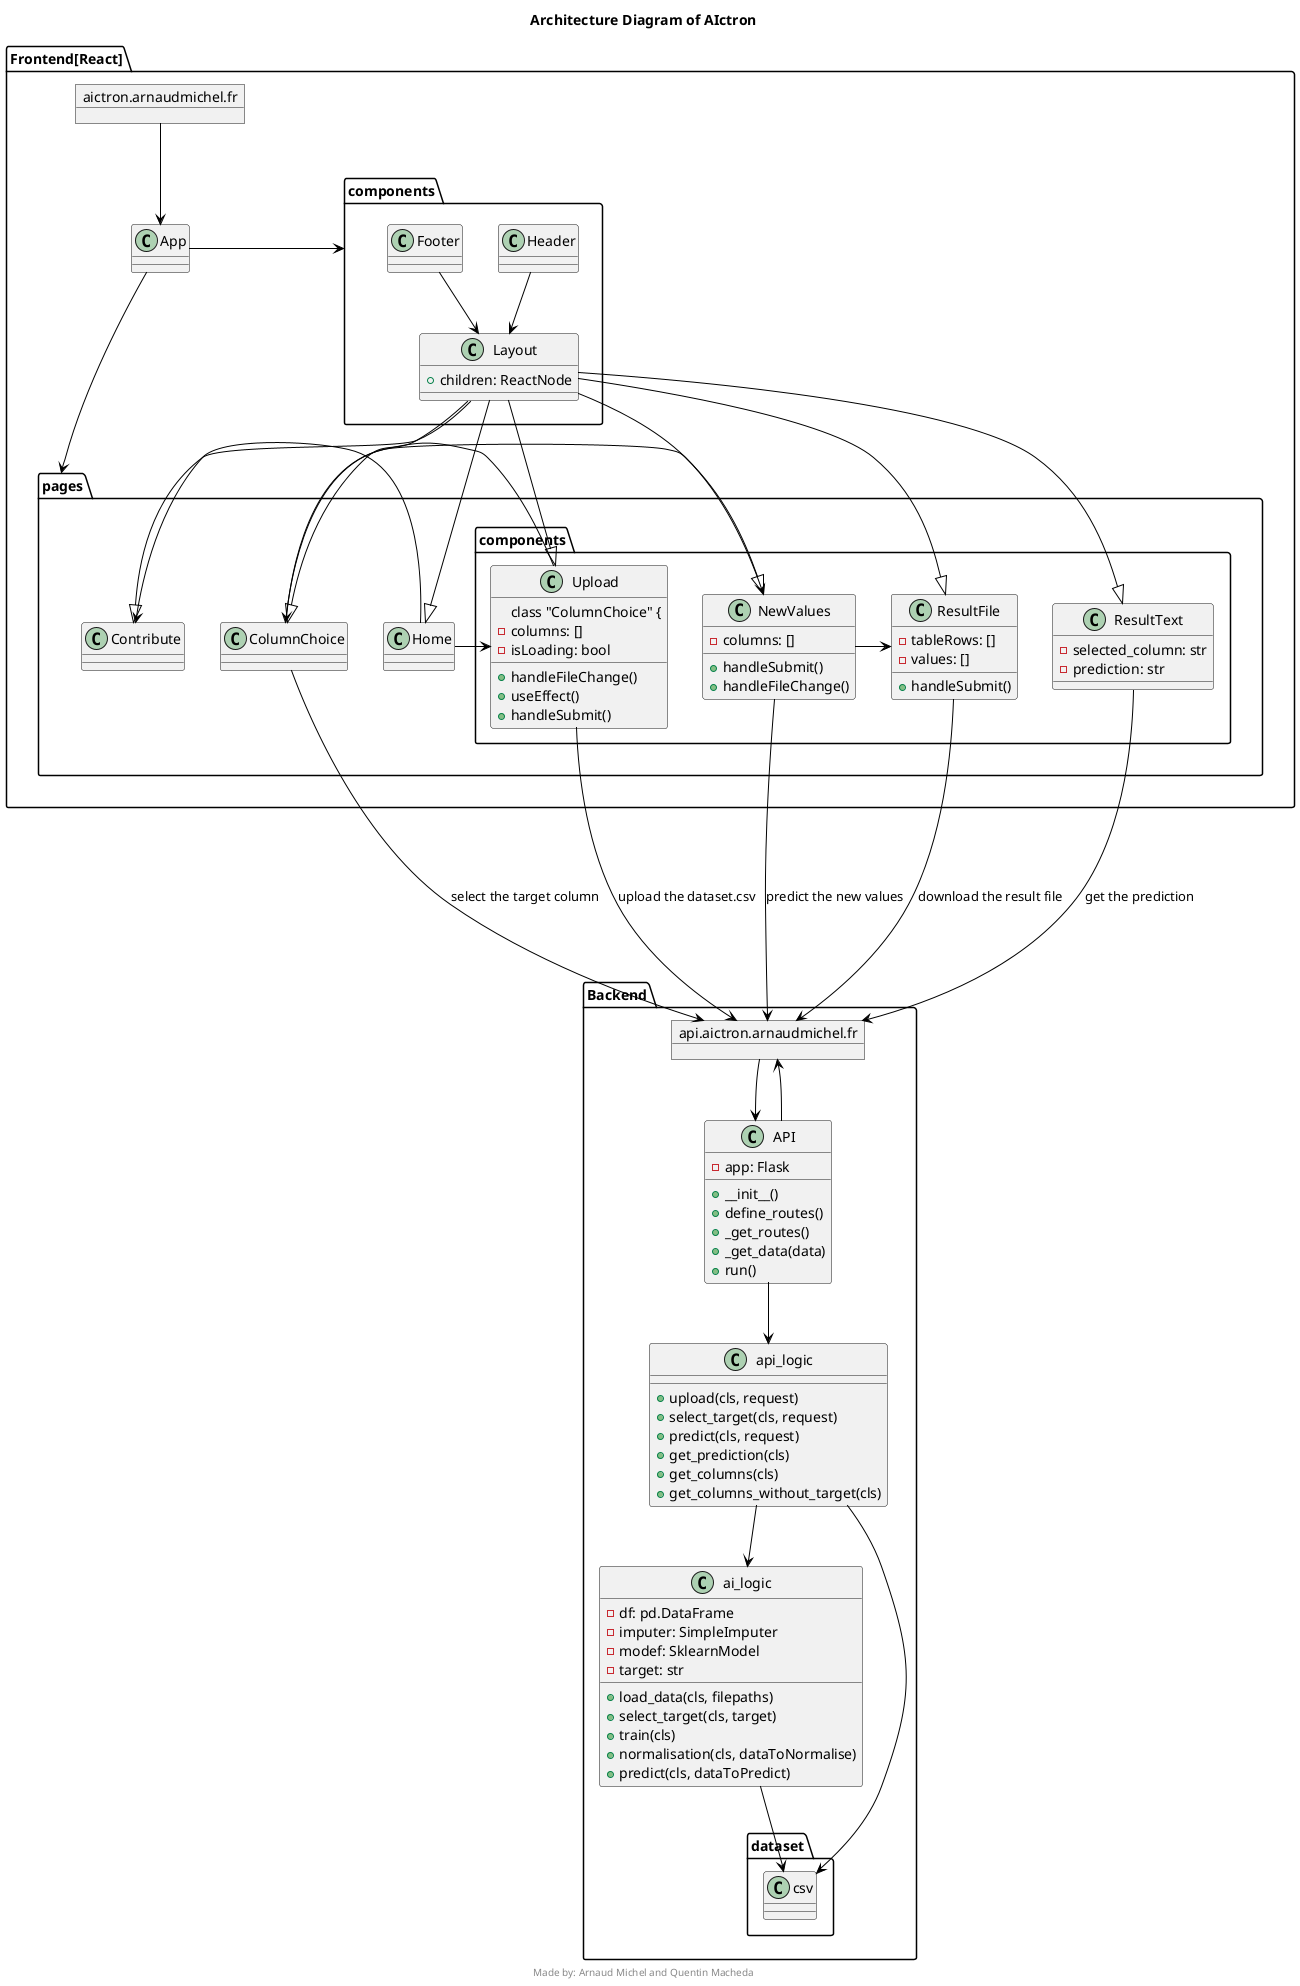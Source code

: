 @startuml

title Architecture Diagram of AIctron

skinparam component {
    BackgroundColor White
    BorderColor Black
    ArrowColor Black
}

package "Backend" {
    object "api.aictron.arnaudmichel.fr" as api_dns

    class "API" {
        - app: Flask
        + __init__()
        + define_routes()
        + _get_routes()
        + _get_data(data)
        + run()
    }

    class api_logic {
        + upload(cls, request)
        + select_target(cls, request)
        + predict(cls, request)
        + get_prediction(cls)
        + get_columns(cls)
        + get_columns_without_target(cls)
    }

    class ai_logic {
        - df: pd.DataFrame
        - imputer: SimpleImputer
        - modef: SklearnModel
        - target: str
        + load_data(cls, filepaths)
        + select_target(cls, target)
        + train(cls)
        + normalisation(cls, dataToNormalise)
        + predict(cls, dataToPredict)
    }

    class dataset.csv {
    }

    api_dns --> "API"
    api_dns <-- "API"
    "API" --> "api_logic"
    "api_logic" --> "ai_logic"
    "api_logic" --> "dataset.csv"
    "ai_logic" --> "dataset.csv"
}

package Frontend[React] {
    object "aictron.arnaudmichel.fr" as frontend_dns

    class "App" {

    }

    package components as maincomp {
        class Layout {
            + children: ReactNode
        }
        class Header {
        }
        class Footer {
        }

        Header --> Layout
        Footer --> Layout
    }

    package pages {

        class "Home" {

        }

        class "Contribute" {

        }
        package "components" {
            class "Upload" {
                + handleFileChange()
            class "ColumnChoice" {
                - columns: []
                - isLoading: bool
                + useEffect()
                + handleSubmit()
            }
            class "NewValues" {
                - columns: []
                + handleSubmit()
                + handleFileChange()
            }
            class "ResultFile" {
                - tableRows: []
                - values: []
                + handleSubmit()
            }
            class "ResultText" {
                - selected_column: str
                - prediction: str
            }
        }
        Layout --|> "Home"
        Layout --|> "Contribute"
        Layout --|> "Upload"
        Layout --|> "ColumnChoice"
        Layout --|> "NewValues"
        Layout --|> "ResultFile"
        Layout --|> "ResultText"

        "Home" -> "Upload"
        "Home" -> "Contribute"
        "Upload" -> "ColumnChoice"
        "ColumnChoice" -> "NewValues"
        "NewValues" -> "ResultFile"
    }

    frontend_dns --> "App"
    "App" -> maincomp
    "App" --> pages

}

"Upload" ----> api_dns: upload the dataset.csv
"ColumnChoice" ----> api_dns: select the target column
"NewValues" ----> api_dns: predict the new values
"ResultFile" ----> api_dns: download the result file
"ResultText" ----> api_dns: get the prediction


footer Made by: Arnaud Michel and Quentin Macheda

@enduml